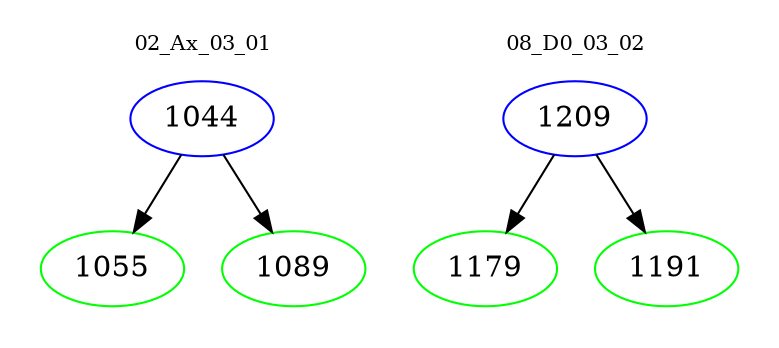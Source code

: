 digraph{
subgraph cluster_0 {
color = white
label = "02_Ax_03_01";
fontsize=10;
T0_1044 [label="1044", color="blue"]
T0_1044 -> T0_1055 [color="black"]
T0_1055 [label="1055", color="green"]
T0_1044 -> T0_1089 [color="black"]
T0_1089 [label="1089", color="green"]
}
subgraph cluster_1 {
color = white
label = "08_D0_03_02";
fontsize=10;
T1_1209 [label="1209", color="blue"]
T1_1209 -> T1_1179 [color="black"]
T1_1179 [label="1179", color="green"]
T1_1209 -> T1_1191 [color="black"]
T1_1191 [label="1191", color="green"]
}
}
